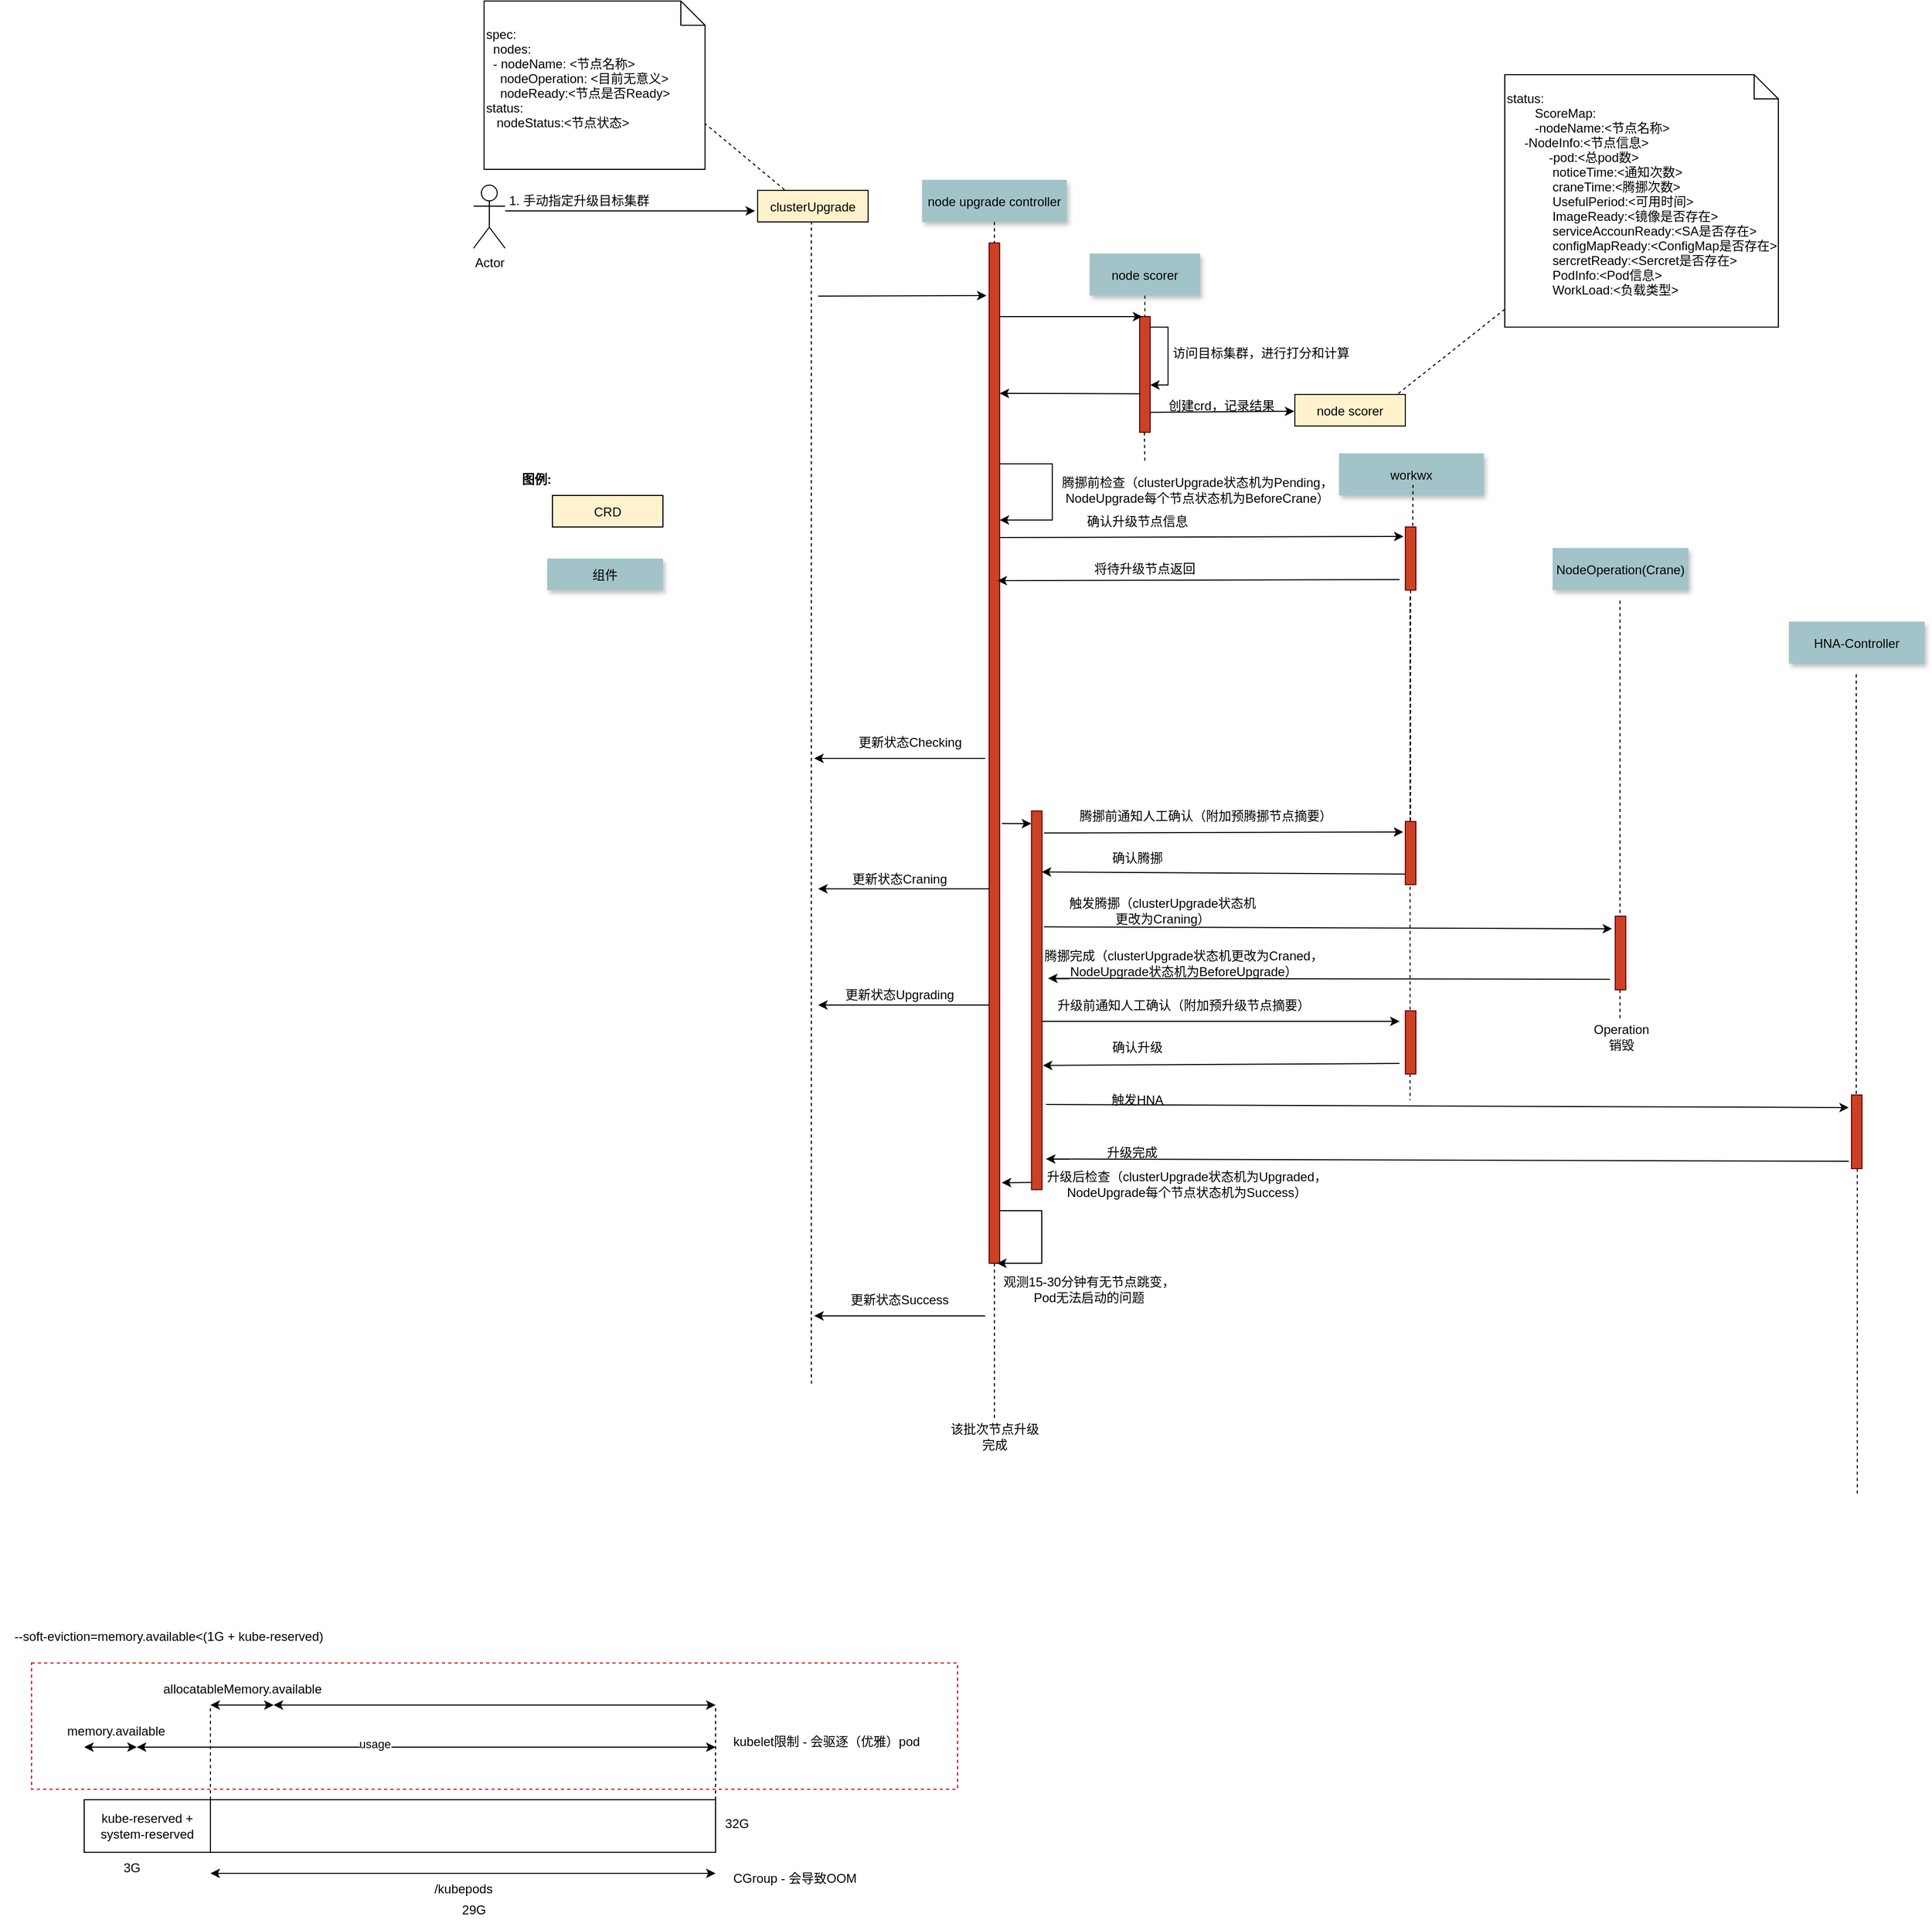 <mxfile version="24.2.0" type="github">
  <diagram id="C5RBs43oDa-KdzZeNtuy" name="Page-1">
    <mxGraphModel dx="1242" dy="1899" grid="1" gridSize="10" guides="1" tooltips="1" connect="1" arrows="1" fold="1" page="1" pageScale="1" pageWidth="827" pageHeight="1169" math="0" shadow="0">
      <root>
        <mxCell id="WIyWlLk6GJQsqaUBKTNV-0" />
        <mxCell id="WIyWlLk6GJQsqaUBKTNV-1" parent="WIyWlLk6GJQsqaUBKTNV-0" />
        <mxCell id="egh_tEjxQUSEscgIZBlm-20" value="" style="rounded=0;whiteSpace=wrap;html=1;dashed=1;strokeColor=#CC0000;" vertex="1" parent="WIyWlLk6GJQsqaUBKTNV-1">
          <mxGeometry x="110" y="1320" width="880" height="120" as="geometry" />
        </mxCell>
        <mxCell id="VIIYnoNQyT2OhwXakWAP-41" value="status:&#xa;        ScoreMap:&#xa;        -nodeName:&lt;节点名称&gt;&#xa;        -NodeInfo:&lt;节点信息&gt;&#xa;            -pod:&lt;总pod数&gt;&#xa;             noticeTime:&lt;通知次数&gt;&#xa;             craneTime:&lt;腾挪次数&gt;&#xa;             UsefulPeriod:&lt;可用时间&gt;&#xa;             ImageReady:&lt;镜像是否存在&gt;&#xa;             serviceAccounReady:&lt;SA是否存在&gt;&#xa;             configMapReady:&lt;ConfigMap是否存在&gt;&#xa;             sercretReady:&lt;Sercret是否存在&gt;&#xa;             PodInfo:&lt;Pod信息&gt;&#xa;             WorkLoad:&lt;负载类型&gt;&#xa; " style="shape=note;align=left;fontColor=default;size=23;verticalAlign=middle;" parent="WIyWlLk6GJQsqaUBKTNV-1" vertex="1">
          <mxGeometry x="1510" y="-190" width="260" height="240" as="geometry" />
        </mxCell>
        <mxCell id="VIIYnoNQyT2OhwXakWAP-30" value="node upgrade controller" style="shadow=1;fillColor=#A2C4C9;strokeColor=none" parent="WIyWlLk6GJQsqaUBKTNV-1" vertex="1">
          <mxGeometry x="956.25" y="-90" width="137.5" height="40" as="geometry" />
        </mxCell>
        <mxCell id="VIIYnoNQyT2OhwXakWAP-31" value="" style="fillColor=#CC4125;strokeColor=#660000" parent="WIyWlLk6GJQsqaUBKTNV-1" vertex="1">
          <mxGeometry x="1163" y="40" width="10" height="110" as="geometry" />
        </mxCell>
        <mxCell id="VIIYnoNQyT2OhwXakWAP-32" value="node scorer" style="shadow=1;fillColor=#A2C4C9;strokeColor=none" parent="WIyWlLk6GJQsqaUBKTNV-1" vertex="1">
          <mxGeometry x="1115.5" y="-20" width="105" height="40" as="geometry" />
        </mxCell>
        <mxCell id="VIIYnoNQyT2OhwXakWAP-33" value="" style="edgeStyle=none;endArrow=none;dashed=1" parent="WIyWlLk6GJQsqaUBKTNV-1" source="VIIYnoNQyT2OhwXakWAP-32" target="VIIYnoNQyT2OhwXakWAP-31" edge="1">
          <mxGeometry x="272.335" y="165" width="100" height="100" as="geometry">
            <mxPoint x="1167.259" y="20" as="sourcePoint" />
            <mxPoint x="1167.576" y="75" as="targetPoint" />
          </mxGeometry>
        </mxCell>
        <mxCell id="VIIYnoNQyT2OhwXakWAP-40" value="" style="edgeStyle=elbowEdgeStyle;elbow=horizontal;endArrow=none;dashed=1" parent="WIyWlLk6GJQsqaUBKTNV-1" source="VIIYnoNQyT2OhwXakWAP-54" edge="1">
          <mxGeometry x="230.0" y="310" width="100" height="100" as="geometry">
            <mxPoint x="1050" y="320" as="sourcePoint" />
            <mxPoint x="1025" y="40" as="targetPoint" />
          </mxGeometry>
        </mxCell>
        <mxCell id="VIIYnoNQyT2OhwXakWAP-42" value="" style="edgeStyle=none;endArrow=none;dashed=1;entryX=0.89;entryY=0.1;entryDx=0;entryDy=0;entryPerimeter=0;" parent="WIyWlLk6GJQsqaUBKTNV-1" source="VIIYnoNQyT2OhwXakWAP-41" target="VIIYnoNQyT2OhwXakWAP-195" edge="1">
          <mxGeometry x="1030" y="180" width="100" height="100" as="geometry">
            <mxPoint x="1850" y="190" as="sourcePoint" />
            <mxPoint x="1027.5" y="40" as="targetPoint" />
          </mxGeometry>
        </mxCell>
        <mxCell id="VIIYnoNQyT2OhwXakWAP-43" value="" style="edgeStyle=none;dashed=1;endArrow=none" parent="WIyWlLk6GJQsqaUBKTNV-1" edge="1">
          <mxGeometry x="50" y="300" width="100" height="100" as="geometry">
            <mxPoint x="1025" y="40" as="sourcePoint" />
            <mxPoint x="1025" y="1090" as="targetPoint" />
          </mxGeometry>
        </mxCell>
        <mxCell id="VIIYnoNQyT2OhwXakWAP-53" value="" style="endArrow=classic;html=1;fillColor=#aa00ff;strokeColor=#050003;entryX=0.25;entryY=0;entryDx=0;entryDy=0;exitX=0.75;exitY=0;exitDx=0;exitDy=0;" parent="WIyWlLk6GJQsqaUBKTNV-1" target="VIIYnoNQyT2OhwXakWAP-31" edge="1">
          <mxGeometry width="50" height="50" relative="1" as="geometry">
            <mxPoint x="1027.5" y="40" as="sourcePoint" />
            <mxPoint x="1190" y="90" as="targetPoint" />
          </mxGeometry>
        </mxCell>
        <mxCell id="VIIYnoNQyT2OhwXakWAP-54" value="" style="fillColor=#CC4125;strokeColor=#660000" parent="WIyWlLk6GJQsqaUBKTNV-1" vertex="1">
          <mxGeometry x="1020" y="-30" width="10" height="970" as="geometry" />
        </mxCell>
        <mxCell id="VIIYnoNQyT2OhwXakWAP-55" value="" style="edgeStyle=elbowEdgeStyle;elbow=horizontal;endArrow=none;dashed=1" parent="WIyWlLk6GJQsqaUBKTNV-1" source="VIIYnoNQyT2OhwXakWAP-30" target="VIIYnoNQyT2OhwXakWAP-54" edge="1">
          <mxGeometry x="230.0" y="310" width="100" height="100" as="geometry">
            <mxPoint x="1025" y="-80" as="sourcePoint" />
            <mxPoint x="1025" y="40" as="targetPoint" />
          </mxGeometry>
        </mxCell>
        <mxCell id="VIIYnoNQyT2OhwXakWAP-104" value="" style="endArrow=classic;html=1;rounded=0;exitX=0.1;exitY=0.667;exitDx=0;exitDy=0;exitPerimeter=0;" parent="WIyWlLk6GJQsqaUBKTNV-1" source="VIIYnoNQyT2OhwXakWAP-31" edge="1">
          <mxGeometry width="50" height="50" relative="1" as="geometry">
            <mxPoint x="1100" y="120" as="sourcePoint" />
            <mxPoint x="1030" y="113" as="targetPoint" />
          </mxGeometry>
        </mxCell>
        <mxCell id="VIIYnoNQyT2OhwXakWAP-115" value="" style="endArrow=classic;html=1;rounded=0;exitX=1;exitY=0.827;exitDx=0;exitDy=0;exitPerimeter=0;" parent="WIyWlLk6GJQsqaUBKTNV-1" source="VIIYnoNQyT2OhwXakWAP-31" edge="1">
          <mxGeometry width="50" height="50" relative="1" as="geometry">
            <mxPoint x="1180" y="130" as="sourcePoint" />
            <mxPoint x="1310" y="130" as="targetPoint" />
          </mxGeometry>
        </mxCell>
        <mxCell id="VIIYnoNQyT2OhwXakWAP-116" value="创建crd，记录结果" style="text;html=1;strokeColor=none;fillColor=none;align=center;verticalAlign=middle;whiteSpace=wrap;rounded=0;" parent="WIyWlLk6GJQsqaUBKTNV-1" vertex="1">
          <mxGeometry x="1185.5" y="110" width="110" height="30" as="geometry" />
        </mxCell>
        <mxCell id="VIIYnoNQyT2OhwXakWAP-119" value="" style="edgeStyle=none;dashed=1;endArrow=none" parent="WIyWlLk6GJQsqaUBKTNV-1" edge="1">
          <mxGeometry x="50" y="300" width="100" height="100" as="geometry">
            <mxPoint x="1167.5" y="150" as="sourcePoint" />
            <mxPoint x="1168" y="180" as="targetPoint" />
          </mxGeometry>
        </mxCell>
        <mxCell id="VIIYnoNQyT2OhwXakWAP-123" value="" style="endArrow=classic;html=1;rounded=0;entryX=0.8;entryY=0.331;entryDx=0;entryDy=0;entryPerimeter=0;" parent="WIyWlLk6GJQsqaUBKTNV-1" target="VIIYnoNQyT2OhwXakWAP-54" edge="1">
          <mxGeometry width="50" height="50" relative="1" as="geometry">
            <mxPoint x="1410" y="290" as="sourcePoint" />
            <mxPoint x="1040" y="290" as="targetPoint" />
          </mxGeometry>
        </mxCell>
        <mxCell id="VIIYnoNQyT2OhwXakWAP-124" value="将待升级节点返回" style="text;html=1;strokeColor=none;fillColor=none;align=center;verticalAlign=middle;whiteSpace=wrap;rounded=0;" parent="WIyWlLk6GJQsqaUBKTNV-1" vertex="1">
          <mxGeometry x="1113" y="265" width="110" height="30" as="geometry" />
        </mxCell>
        <mxCell id="VIIYnoNQyT2OhwXakWAP-128" value="" style="endArrow=classic;html=1;rounded=0;entryX=1;entryY=0.519;entryDx=0;entryDy=0;entryPerimeter=0;edgeStyle=elbowEdgeStyle;" parent="WIyWlLk6GJQsqaUBKTNV-1" edge="1">
          <mxGeometry width="50" height="50" relative="1" as="geometry">
            <mxPoint x="1030" y="180" as="sourcePoint" />
            <mxPoint x="1030" y="233.43" as="targetPoint" />
            <Array as="points">
              <mxPoint x="1080" y="200" />
            </Array>
          </mxGeometry>
        </mxCell>
        <mxCell id="VIIYnoNQyT2OhwXakWAP-133" value="腾挪前检查（clusterUpgrade状态机为Pending，NodeUpgrade每个节点状态机为BeforeCrane）" style="text;html=1;strokeColor=none;fillColor=none;align=center;verticalAlign=middle;whiteSpace=wrap;rounded=0;" parent="WIyWlLk6GJQsqaUBKTNV-1" vertex="1">
          <mxGeometry x="1082.5" y="190" width="270" height="30" as="geometry" />
        </mxCell>
        <mxCell id="VIIYnoNQyT2OhwXakWAP-135" value="" style="endArrow=classic;html=1;rounded=0;entryX=-0.175;entryY=0.15;entryDx=0;entryDy=0;entryPerimeter=0;" parent="WIyWlLk6GJQsqaUBKTNV-1" target="VIIYnoNQyT2OhwXakWAP-154" edge="1">
          <mxGeometry width="50" height="50" relative="1" as="geometry">
            <mxPoint x="1030.5" y="250" as="sourcePoint" />
            <mxPoint x="1310.5" y="250" as="targetPoint" />
          </mxGeometry>
        </mxCell>
        <mxCell id="VIIYnoNQyT2OhwXakWAP-136" value="腾挪前通知人工确认（附加预腾挪节点摘要）" style="text;html=1;strokeColor=none;fillColor=none;align=center;verticalAlign=middle;whiteSpace=wrap;rounded=0;" parent="WIyWlLk6GJQsqaUBKTNV-1" vertex="1">
          <mxGeometry x="1100.5" y="500" width="249.5" height="30" as="geometry" />
        </mxCell>
        <mxCell id="VIIYnoNQyT2OhwXakWAP-137" value="NodeOperation(Crane)" style="shadow=1;fillColor=#A2C4C9;strokeColor=none" parent="WIyWlLk6GJQsqaUBKTNV-1" vertex="1">
          <mxGeometry x="1555.5" y="260" width="129" height="40" as="geometry" />
        </mxCell>
        <mxCell id="VIIYnoNQyT2OhwXakWAP-140" value="" style="edgeStyle=elbowEdgeStyle;elbow=horizontal;endArrow=none;dashed=1" parent="WIyWlLk6GJQsqaUBKTNV-1" source="VIIYnoNQyT2OhwXakWAP-157" edge="1">
          <mxGeometry x="230.0" y="310" width="100" height="100" as="geometry">
            <mxPoint x="1619.5" y="330" as="sourcePoint" />
            <mxPoint x="1619.5" y="710" as="targetPoint" />
          </mxGeometry>
        </mxCell>
        <mxCell id="VIIYnoNQyT2OhwXakWAP-141" value="" style="endArrow=classic;html=1;rounded=0;entryX=0.975;entryY=0.161;entryDx=0;entryDy=0;entryPerimeter=0;" parent="WIyWlLk6GJQsqaUBKTNV-1" target="VIIYnoNQyT2OhwXakWAP-232" edge="1">
          <mxGeometry width="50" height="50" relative="1" as="geometry">
            <mxPoint x="1420" y="570" as="sourcePoint" />
            <mxPoint x="1030" y="570" as="targetPoint" />
          </mxGeometry>
        </mxCell>
        <mxCell id="VIIYnoNQyT2OhwXakWAP-142" value="确认腾挪" style="text;html=1;strokeColor=none;fillColor=none;align=center;verticalAlign=middle;whiteSpace=wrap;rounded=0;" parent="WIyWlLk6GJQsqaUBKTNV-1" vertex="1">
          <mxGeometry x="1100.5" y="540" width="120" height="30" as="geometry" />
        </mxCell>
        <mxCell id="VIIYnoNQyT2OhwXakWAP-143" value="" style="endArrow=classic;html=1;rounded=0;entryX=-0.3;entryY=0.171;entryDx=0;entryDy=0;entryPerimeter=0;exitX=1.175;exitY=0.306;exitDx=0;exitDy=0;exitPerimeter=0;" parent="WIyWlLk6GJQsqaUBKTNV-1" source="VIIYnoNQyT2OhwXakWAP-232" target="VIIYnoNQyT2OhwXakWAP-157" edge="1">
          <mxGeometry width="50" height="50" relative="1" as="geometry">
            <mxPoint x="1030" y="620" as="sourcePoint" />
            <mxPoint x="1700" y="620" as="targetPoint" />
          </mxGeometry>
        </mxCell>
        <mxCell id="VIIYnoNQyT2OhwXakWAP-144" value="触发腾挪（clusterUpgrade状态机更改为Craning）" style="text;html=1;strokeColor=none;fillColor=none;align=center;verticalAlign=middle;whiteSpace=wrap;rounded=0;" parent="WIyWlLk6GJQsqaUBKTNV-1" vertex="1">
          <mxGeometry x="1090" y="590" width="189.5" height="30" as="geometry" />
        </mxCell>
        <mxCell id="VIIYnoNQyT2OhwXakWAP-145" value="腾挪完成（clusterUpgrade状态机更改为Craned，&lt;br&gt;NodeUpgrade状态机为BeforeUpgrade）" style="text;html=1;strokeColor=none;fillColor=none;align=center;verticalAlign=middle;whiteSpace=wrap;rounded=0;" parent="WIyWlLk6GJQsqaUBKTNV-1" vertex="1">
          <mxGeometry x="1040" y="640" width="330" height="30" as="geometry" />
        </mxCell>
        <mxCell id="VIIYnoNQyT2OhwXakWAP-146" value="" style="endArrow=classic;html=1;rounded=0;exitX=-0.5;exitY=0.857;exitDx=0;exitDy=0;exitPerimeter=0;entryX=1.575;entryY=0.442;entryDx=0;entryDy=0;entryPerimeter=0;" parent="WIyWlLk6GJQsqaUBKTNV-1" source="VIIYnoNQyT2OhwXakWAP-157" target="VIIYnoNQyT2OhwXakWAP-232" edge="1">
          <mxGeometry width="50" height="50" relative="1" as="geometry">
            <mxPoint x="1700" y="670" as="sourcePoint" />
            <mxPoint x="1040" y="670" as="targetPoint" />
          </mxGeometry>
        </mxCell>
        <mxCell id="VIIYnoNQyT2OhwXakWAP-153" value="Operation销毁" style="text;html=1;strokeColor=none;fillColor=none;align=center;verticalAlign=middle;whiteSpace=wrap;rounded=0;" parent="WIyWlLk6GJQsqaUBKTNV-1" vertex="1">
          <mxGeometry x="1590.5" y="710" width="60" height="30" as="geometry" />
        </mxCell>
        <mxCell id="VIIYnoNQyT2OhwXakWAP-158" value="" style="edgeStyle=elbowEdgeStyle;elbow=horizontal;endArrow=none;dashed=1" parent="WIyWlLk6GJQsqaUBKTNV-1" target="VIIYnoNQyT2OhwXakWAP-157" edge="1">
          <mxGeometry x="230.0" y="310" width="100" height="100" as="geometry">
            <mxPoint x="1619.5" y="310" as="sourcePoint" />
            <mxPoint x="1619.5" y="830" as="targetPoint" />
          </mxGeometry>
        </mxCell>
        <mxCell id="VIIYnoNQyT2OhwXakWAP-157" value="" style="fillColor=#CC4125;strokeColor=#660000" parent="WIyWlLk6GJQsqaUBKTNV-1" vertex="1">
          <mxGeometry x="1615" y="610" width="10" height="70" as="geometry" />
        </mxCell>
        <mxCell id="VIIYnoNQyT2OhwXakWAP-160" value="" style="endArrow=classic;html=1;rounded=0;entryX=-0.25;entryY=0.171;entryDx=0;entryDy=0;entryPerimeter=0;exitX=1.375;exitY=0.775;exitDx=0;exitDy=0;exitPerimeter=0;" parent="WIyWlLk6GJQsqaUBKTNV-1" source="VIIYnoNQyT2OhwXakWAP-232" target="VIIYnoNQyT2OhwXakWAP-163" edge="1">
          <mxGeometry width="50" height="50" relative="1" as="geometry">
            <mxPoint x="1030" y="790" as="sourcePoint" />
            <mxPoint x="1920" y="790" as="targetPoint" />
          </mxGeometry>
        </mxCell>
        <mxCell id="VIIYnoNQyT2OhwXakWAP-161" value="HNA-Controller" style="shadow=1;fillColor=#A2C4C9;strokeColor=none" parent="WIyWlLk6GJQsqaUBKTNV-1" vertex="1">
          <mxGeometry x="1780" y="330" width="129" height="40" as="geometry" />
        </mxCell>
        <mxCell id="VIIYnoNQyT2OhwXakWAP-162" value="" style="edgeStyle=elbowEdgeStyle;elbow=horizontal;endArrow=none;dashed=1" parent="WIyWlLk6GJQsqaUBKTNV-1" source="VIIYnoNQyT2OhwXakWAP-163" edge="1">
          <mxGeometry x="230.0" y="310" width="100" height="100" as="geometry">
            <mxPoint x="1934" y="380" as="sourcePoint" />
            <mxPoint x="1845" y="1160" as="targetPoint" />
            <Array as="points">
              <mxPoint x="1845" y="1000" />
            </Array>
          </mxGeometry>
        </mxCell>
        <mxCell id="VIIYnoNQyT2OhwXakWAP-165" value="" style="endArrow=classic;html=1;rounded=0;exitX=-0.25;exitY=0.9;exitDx=0;exitDy=0;entryX=1.375;entryY=0.919;entryDx=0;entryDy=0;entryPerimeter=0;exitPerimeter=0;" parent="WIyWlLk6GJQsqaUBKTNV-1" source="VIIYnoNQyT2OhwXakWAP-163" target="VIIYnoNQyT2OhwXakWAP-232" edge="1">
          <mxGeometry width="50" height="50" relative="1" as="geometry">
            <mxPoint x="1924.5" y="840.88" as="sourcePoint" />
            <mxPoint x="1030" y="840.0" as="targetPoint" />
          </mxGeometry>
        </mxCell>
        <mxCell id="VIIYnoNQyT2OhwXakWAP-166" value="" style="edgeStyle=elbowEdgeStyle;elbow=horizontal;endArrow=none;dashed=1" parent="WIyWlLk6GJQsqaUBKTNV-1" target="VIIYnoNQyT2OhwXakWAP-163" edge="1">
          <mxGeometry x="230.0" y="310" width="100" height="100" as="geometry">
            <mxPoint x="1844" y="380" as="sourcePoint" />
            <mxPoint x="1844" y="1100" as="targetPoint" />
          </mxGeometry>
        </mxCell>
        <mxCell id="VIIYnoNQyT2OhwXakWAP-163" value="" style="fillColor=#CC4125;strokeColor=#660000" parent="WIyWlLk6GJQsqaUBKTNV-1" vertex="1">
          <mxGeometry x="1839.5" y="780" width="10" height="70" as="geometry" />
        </mxCell>
        <mxCell id="VIIYnoNQyT2OhwXakWAP-167" value="" style="endArrow=classic;html=1;rounded=0;exitX=0;exitY=1;exitDx=0;exitDy=0;" parent="WIyWlLk6GJQsqaUBKTNV-1" source="VIIYnoNQyT2OhwXakWAP-168" edge="1">
          <mxGeometry width="50" height="50" relative="1" as="geometry">
            <mxPoint x="1030" y="710" as="sourcePoint" />
            <mxPoint x="1410" y="710" as="targetPoint" />
          </mxGeometry>
        </mxCell>
        <mxCell id="VIIYnoNQyT2OhwXakWAP-168" value="升级前通知人工确认（附加预升级节点摘要）" style="text;html=1;strokeColor=none;fillColor=none;align=center;verticalAlign=middle;whiteSpace=wrap;rounded=0;" parent="WIyWlLk6GJQsqaUBKTNV-1" vertex="1">
          <mxGeometry x="1070.25" y="680" width="269.5" height="30" as="geometry" />
        </mxCell>
        <mxCell id="VIIYnoNQyT2OhwXakWAP-169" value="" style="endArrow=classic;html=1;rounded=0;entryX=1.075;entryY=0.672;entryDx=0;entryDy=0;entryPerimeter=0;" parent="WIyWlLk6GJQsqaUBKTNV-1" target="VIIYnoNQyT2OhwXakWAP-232" edge="1">
          <mxGeometry width="50" height="50" relative="1" as="geometry">
            <mxPoint x="1410" y="750" as="sourcePoint" />
            <mxPoint x="1030" y="750" as="targetPoint" />
          </mxGeometry>
        </mxCell>
        <mxCell id="VIIYnoNQyT2OhwXakWAP-170" value="确认升级" style="text;html=1;strokeColor=none;fillColor=none;align=center;verticalAlign=middle;whiteSpace=wrap;rounded=0;" parent="WIyWlLk6GJQsqaUBKTNV-1" vertex="1">
          <mxGeometry x="1100.5" y="720" width="120" height="30" as="geometry" />
        </mxCell>
        <mxCell id="VIIYnoNQyT2OhwXakWAP-172" value="触发HNA" style="text;html=1;strokeColor=none;fillColor=none;align=center;verticalAlign=middle;whiteSpace=wrap;rounded=0;" parent="WIyWlLk6GJQsqaUBKTNV-1" vertex="1">
          <mxGeometry x="1131" y="770" width="60" height="30" as="geometry" />
        </mxCell>
        <mxCell id="VIIYnoNQyT2OhwXakWAP-173" value="升级完成" style="text;html=1;strokeColor=none;fillColor=none;align=center;verticalAlign=middle;whiteSpace=wrap;rounded=0;" parent="WIyWlLk6GJQsqaUBKTNV-1" vertex="1">
          <mxGeometry x="1126" y="820" width="60" height="30" as="geometry" />
        </mxCell>
        <mxCell id="VIIYnoNQyT2OhwXakWAP-174" value="观测15-30分钟有无节点跳变，Pod无法启动的问题" style="text;html=1;strokeColor=none;fillColor=none;align=center;verticalAlign=middle;whiteSpace=wrap;rounded=0;" parent="WIyWlLk6GJQsqaUBKTNV-1" vertex="1">
          <mxGeometry x="1030" y="950" width="170" height="30" as="geometry" />
        </mxCell>
        <mxCell id="VIIYnoNQyT2OhwXakWAP-175" value="该批次节点升级完成" style="text;html=1;strokeColor=none;fillColor=none;align=center;verticalAlign=middle;whiteSpace=wrap;rounded=0;" parent="WIyWlLk6GJQsqaUBKTNV-1" vertex="1">
          <mxGeometry x="977.5" y="1090" width="95" height="30" as="geometry" />
        </mxCell>
        <mxCell id="VIIYnoNQyT2OhwXakWAP-178" value="" style="edgeStyle=none;endArrow=none;dashed=1;entryX=0.25;entryY=0;entryDx=0;entryDy=0;exitX=0.997;exitY=0.725;exitDx=0;exitDy=0;exitPerimeter=0;" parent="WIyWlLk6GJQsqaUBKTNV-1" source="VIIYnoNQyT2OhwXakWAP-179" target="VIIYnoNQyT2OhwXakWAP-185" edge="1">
          <mxGeometry x="1030" y="180" width="100" height="100" as="geometry">
            <mxPoint x="780" y="-320" as="sourcePoint" />
            <mxPoint x="835" y="-131" as="targetPoint" />
          </mxGeometry>
        </mxCell>
        <mxCell id="VIIYnoNQyT2OhwXakWAP-179" value="spec:&#xa;  nodes:&#xa;  - nodeName: &lt;节点名称&gt;&#xa;    nodeOperation: &lt;目前无意义&gt;&#xa;    nodeReady:&lt;节点是否Ready&gt;&#xa;status:&#xa;   nodeStatus:&lt;节点状态&gt;&#xa;    " style="shape=note;align=left;fontColor=default;size=23;verticalAlign=middle;" parent="WIyWlLk6GJQsqaUBKTNV-1" vertex="1">
          <mxGeometry x="540" y="-260" width="210" height="160" as="geometry" />
        </mxCell>
        <mxCell id="VIIYnoNQyT2OhwXakWAP-181" value="升级后检查（clusterUpgrade状态机为Upgraded，NodeUpgrade每个节点状态机为Success）" style="text;html=1;strokeColor=none;fillColor=none;align=center;verticalAlign=middle;whiteSpace=wrap;rounded=0;" parent="WIyWlLk6GJQsqaUBKTNV-1" vertex="1">
          <mxGeometry x="1072.5" y="850" width="270" height="30" as="geometry" />
        </mxCell>
        <mxCell id="VIIYnoNQyT2OhwXakWAP-183" value="" style="endArrow=classic;html=1;rounded=0;entryX=0.75;entryY=1;entryDx=0;entryDy=0;edgeStyle=elbowEdgeStyle;" parent="WIyWlLk6GJQsqaUBKTNV-1" target="VIIYnoNQyT2OhwXakWAP-54" edge="1">
          <mxGeometry width="50" height="50" relative="1" as="geometry">
            <mxPoint x="1030" y="890" as="sourcePoint" />
            <mxPoint x="1480" y="890" as="targetPoint" />
            <Array as="points">
              <mxPoint x="1070" y="920" />
            </Array>
          </mxGeometry>
        </mxCell>
        <mxCell id="VIIYnoNQyT2OhwXakWAP-185" value="clusterUpgrade" style="shadow=0;fillColor=#fff2cc;strokeColor=default;" parent="WIyWlLk6GJQsqaUBKTNV-1" vertex="1">
          <mxGeometry x="800" y="-80" width="105" height="30" as="geometry" />
        </mxCell>
        <mxCell id="VIIYnoNQyT2OhwXakWAP-186" value="" style="edgeStyle=elbowEdgeStyle;elbow=horizontal;endArrow=none;dashed=1" parent="WIyWlLk6GJQsqaUBKTNV-1" edge="1">
          <mxGeometry x="230.0" y="310" width="100" height="100" as="geometry">
            <mxPoint x="850" y="500" as="sourcePoint" />
            <mxPoint x="852" y="1055" as="targetPoint" />
          </mxGeometry>
        </mxCell>
        <mxCell id="VIIYnoNQyT2OhwXakWAP-188" value="Actor" style="shape=umlActor;verticalLabelPosition=bottom;verticalAlign=top;html=1;outlineConnect=0;" parent="WIyWlLk6GJQsqaUBKTNV-1" vertex="1">
          <mxGeometry x="530" y="-85" width="30" height="60" as="geometry" />
        </mxCell>
        <mxCell id="VIIYnoNQyT2OhwXakWAP-189" value="" style="endArrow=classic;html=1;fillColor=#aa00ff;strokeColor=#050003;entryX=0.25;entryY=0;entryDx=0;entryDy=0;" parent="WIyWlLk6GJQsqaUBKTNV-1" edge="1">
          <mxGeometry width="50" height="50" relative="1" as="geometry">
            <mxPoint x="560" y="-60.5" as="sourcePoint" />
            <mxPoint x="797.5" y="-60.5" as="targetPoint" />
          </mxGeometry>
        </mxCell>
        <mxCell id="VIIYnoNQyT2OhwXakWAP-190" value="1. 手动指定升级目标集群" style="text;html=1;align=center;verticalAlign=middle;resizable=0;points=[];autosize=1;strokeColor=none;fillColor=none;" parent="WIyWlLk6GJQsqaUBKTNV-1" vertex="1">
          <mxGeometry x="550" y="-85" width="160" height="30" as="geometry" />
        </mxCell>
        <mxCell id="VIIYnoNQyT2OhwXakWAP-191" value="" style="endArrow=classic;html=1;fillColor=#aa00ff;strokeColor=#050003;entryX=0.25;entryY=0;entryDx=0;entryDy=0;" parent="WIyWlLk6GJQsqaUBKTNV-1" edge="1">
          <mxGeometry width="50" height="50" relative="1" as="geometry">
            <mxPoint x="857.5" y="20.5" as="sourcePoint" />
            <mxPoint x="1017.5" y="20" as="targetPoint" />
          </mxGeometry>
        </mxCell>
        <mxCell id="VIIYnoNQyT2OhwXakWAP-192" value="" style="endArrow=classic;html=1;fillColor=#aa00ff;strokeColor=#050003;entryX=1;entryY=0.591;entryDx=0;entryDy=0;exitX=0.75;exitY=0;exitDx=0;exitDy=0;entryPerimeter=0;edgeStyle=elbowEdgeStyle;rounded=0;" parent="WIyWlLk6GJQsqaUBKTNV-1" target="VIIYnoNQyT2OhwXakWAP-31" edge="1">
          <mxGeometry width="50" height="50" relative="1" as="geometry">
            <mxPoint x="1173" y="50" as="sourcePoint" />
            <mxPoint x="1311.5" y="50" as="targetPoint" />
            <Array as="points">
              <mxPoint x="1190" y="78" />
            </Array>
          </mxGeometry>
        </mxCell>
        <mxCell id="VIIYnoNQyT2OhwXakWAP-193" value="访问目标集群，进行打分和计算" style="text;html=1;align=center;verticalAlign=middle;resizable=0;points=[];autosize=1;strokeColor=none;fillColor=none;" parent="WIyWlLk6GJQsqaUBKTNV-1" vertex="1">
          <mxGeometry x="1182.5" y="60" width="190" height="30" as="geometry" />
        </mxCell>
        <mxCell id="VIIYnoNQyT2OhwXakWAP-195" value="node scorer" style="shadow=0;fillColor=#fff2cc;strokeColor=default;" parent="WIyWlLk6GJQsqaUBKTNV-1" vertex="1">
          <mxGeometry x="1310.5" y="114" width="105" height="30" as="geometry" />
        </mxCell>
        <mxCell id="VIIYnoNQyT2OhwXakWAP-197" value="workwx" style="shadow=1;fillColor=#A2C4C9;strokeColor=none" parent="WIyWlLk6GJQsqaUBKTNV-1" vertex="1">
          <mxGeometry x="1352.5" y="170" width="137.5" height="40" as="geometry" />
        </mxCell>
        <mxCell id="VIIYnoNQyT2OhwXakWAP-198" value="" style="edgeStyle=elbowEdgeStyle;elbow=horizontal;endArrow=none;dashed=1" parent="WIyWlLk6GJQsqaUBKTNV-1" source="VIIYnoNQyT2OhwXakWAP-171" edge="1">
          <mxGeometry x="230.0" y="310" width="100" height="100" as="geometry">
            <mxPoint x="1328.25" y="220" as="sourcePoint" />
            <mxPoint x="1420" y="785" as="targetPoint" />
          </mxGeometry>
        </mxCell>
        <mxCell id="VIIYnoNQyT2OhwXakWAP-199" value="" style="edgeStyle=elbowEdgeStyle;elbow=horizontal;endArrow=none;dashed=1;entryX=0;entryY=0.5;entryDx=0;entryDy=0;" parent="WIyWlLk6GJQsqaUBKTNV-1" target="VIIYnoNQyT2OhwXakWAP-154" edge="1">
          <mxGeometry x="230.0" y="310" width="100" height="100" as="geometry">
            <mxPoint x="1422.75" y="200" as="sourcePoint" />
            <mxPoint x="1423" y="220" as="targetPoint" />
            <Array as="points">
              <mxPoint x="1422.5" y="210" />
            </Array>
          </mxGeometry>
        </mxCell>
        <mxCell id="VIIYnoNQyT2OhwXakWAP-154" value="" style="fillColor=#CC4125;strokeColor=#660000" parent="WIyWlLk6GJQsqaUBKTNV-1" vertex="1">
          <mxGeometry x="1415.5" y="240" width="10" height="60" as="geometry" />
        </mxCell>
        <mxCell id="VIIYnoNQyT2OhwXakWAP-201" value="" style="edgeStyle=elbowEdgeStyle;elbow=horizontal;endArrow=none;dashed=1" parent="WIyWlLk6GJQsqaUBKTNV-1" source="VIIYnoNQyT2OhwXakWAP-210" target="VIIYnoNQyT2OhwXakWAP-171" edge="1">
          <mxGeometry x="230.0" y="310" width="100" height="100" as="geometry">
            <mxPoint x="1328" y="300" as="sourcePoint" />
            <mxPoint x="1328" y="760" as="targetPoint" />
            <Array as="points">
              <mxPoint x="1420" y="300" />
            </Array>
          </mxGeometry>
        </mxCell>
        <mxCell id="VIIYnoNQyT2OhwXakWAP-171" value="" style="fillColor=#CC4125;strokeColor=#660000" parent="WIyWlLk6GJQsqaUBKTNV-1" vertex="1">
          <mxGeometry x="1415.5" y="700" width="10" height="60" as="geometry" />
        </mxCell>
        <mxCell id="VIIYnoNQyT2OhwXakWAP-209" value="" style="endArrow=classic;html=1;rounded=0;entryX=-0.175;entryY=0.15;entryDx=0;entryDy=0;entryPerimeter=0;exitX=1.175;exitY=0.058;exitDx=0;exitDy=0;exitPerimeter=0;" parent="WIyWlLk6GJQsqaUBKTNV-1" source="VIIYnoNQyT2OhwXakWAP-232" edge="1">
          <mxGeometry width="50" height="50" relative="1" as="geometry">
            <mxPoint x="1030" y="531" as="sourcePoint" />
            <mxPoint x="1413.5" y="530" as="targetPoint" />
          </mxGeometry>
        </mxCell>
        <mxCell id="VIIYnoNQyT2OhwXakWAP-211" value="" style="edgeStyle=elbowEdgeStyle;elbow=horizontal;endArrow=none;dashed=1" parent="WIyWlLk6GJQsqaUBKTNV-1" source="VIIYnoNQyT2OhwXakWAP-154" target="VIIYnoNQyT2OhwXakWAP-210" edge="1">
          <mxGeometry x="230.0" y="310" width="100" height="100" as="geometry">
            <mxPoint x="1421" y="300" as="sourcePoint" />
            <mxPoint x="1421" y="700" as="targetPoint" />
            <Array as="points" />
          </mxGeometry>
        </mxCell>
        <mxCell id="VIIYnoNQyT2OhwXakWAP-210" value="" style="fillColor=#CC4125;strokeColor=#660000" parent="WIyWlLk6GJQsqaUBKTNV-1" vertex="1">
          <mxGeometry x="1415.5" y="520" width="10" height="60" as="geometry" />
        </mxCell>
        <mxCell id="VIIYnoNQyT2OhwXakWAP-212" value="确认升级节点信息" style="text;html=1;strokeColor=none;fillColor=none;align=center;verticalAlign=middle;whiteSpace=wrap;rounded=0;" parent="WIyWlLk6GJQsqaUBKTNV-1" vertex="1">
          <mxGeometry x="1105.5" y="220" width="110" height="30" as="geometry" />
        </mxCell>
        <mxCell id="VIIYnoNQyT2OhwXakWAP-213" value="" style="endArrow=classic;html=1;rounded=0;entryX=0.8;entryY=0.331;entryDx=0;entryDy=0;entryPerimeter=0;" parent="WIyWlLk6GJQsqaUBKTNV-1" edge="1">
          <mxGeometry width="50" height="50" relative="1" as="geometry">
            <mxPoint x="1016.25" y="460" as="sourcePoint" />
            <mxPoint x="853.75" y="460" as="targetPoint" />
          </mxGeometry>
        </mxCell>
        <mxCell id="VIIYnoNQyT2OhwXakWAP-215" value="更新状态Checking" style="text;html=1;strokeColor=none;fillColor=none;align=center;verticalAlign=middle;whiteSpace=wrap;rounded=0;" parent="WIyWlLk6GJQsqaUBKTNV-1" vertex="1">
          <mxGeometry x="890" y="430" width="110" height="30" as="geometry" />
        </mxCell>
        <mxCell id="VIIYnoNQyT2OhwXakWAP-216" value="" style="edgeStyle=elbowEdgeStyle;elbow=horizontal;endArrow=none;dashed=1" parent="WIyWlLk6GJQsqaUBKTNV-1" edge="1">
          <mxGeometry x="230.0" y="310" width="100" height="100" as="geometry">
            <mxPoint x="852" y="-50" as="sourcePoint" />
            <mxPoint x="850" y="500" as="targetPoint" />
          </mxGeometry>
        </mxCell>
        <mxCell id="VIIYnoNQyT2OhwXakWAP-217" value="更新状态Craning" style="text;html=1;strokeColor=none;fillColor=none;align=center;verticalAlign=middle;whiteSpace=wrap;rounded=0;" parent="WIyWlLk6GJQsqaUBKTNV-1" vertex="1">
          <mxGeometry x="880" y="560" width="110" height="30" as="geometry" />
        </mxCell>
        <mxCell id="VIIYnoNQyT2OhwXakWAP-218" value="" style="endArrow=classic;html=1;rounded=0;entryX=0.8;entryY=0.331;entryDx=0;entryDy=0;entryPerimeter=0;" parent="WIyWlLk6GJQsqaUBKTNV-1" edge="1">
          <mxGeometry width="50" height="50" relative="1" as="geometry">
            <mxPoint x="1020" y="584" as="sourcePoint" />
            <mxPoint x="857.5" y="584" as="targetPoint" />
          </mxGeometry>
        </mxCell>
        <mxCell id="VIIYnoNQyT2OhwXakWAP-219" value="更新状态Upgrading" style="text;html=1;strokeColor=none;fillColor=none;align=center;verticalAlign=middle;whiteSpace=wrap;rounded=0;" parent="WIyWlLk6GJQsqaUBKTNV-1" vertex="1">
          <mxGeometry x="880" y="670" width="110" height="30" as="geometry" />
        </mxCell>
        <mxCell id="VIIYnoNQyT2OhwXakWAP-220" value="" style="endArrow=classic;html=1;rounded=0;entryX=0.8;entryY=0.331;entryDx=0;entryDy=0;entryPerimeter=0;" parent="WIyWlLk6GJQsqaUBKTNV-1" edge="1">
          <mxGeometry width="50" height="50" relative="1" as="geometry">
            <mxPoint x="1020" y="694.5" as="sourcePoint" />
            <mxPoint x="857.5" y="694.5" as="targetPoint" />
            <Array as="points">
              <mxPoint x="943.75" y="694.5" />
            </Array>
          </mxGeometry>
        </mxCell>
        <mxCell id="VIIYnoNQyT2OhwXakWAP-223" value="更新状态Success" style="text;html=1;strokeColor=none;fillColor=none;align=center;verticalAlign=middle;whiteSpace=wrap;rounded=0;" parent="WIyWlLk6GJQsqaUBKTNV-1" vertex="1">
          <mxGeometry x="880" y="960" width="110" height="30" as="geometry" />
        </mxCell>
        <mxCell id="VIIYnoNQyT2OhwXakWAP-224" value="" style="endArrow=classic;html=1;rounded=0;entryX=0.8;entryY=0.331;entryDx=0;entryDy=0;entryPerimeter=0;" parent="WIyWlLk6GJQsqaUBKTNV-1" edge="1">
          <mxGeometry width="50" height="50" relative="1" as="geometry">
            <mxPoint x="1016.25" y="990" as="sourcePoint" />
            <mxPoint x="853.75" y="990" as="targetPoint" />
            <Array as="points">
              <mxPoint x="940" y="990" />
            </Array>
          </mxGeometry>
        </mxCell>
        <mxCell id="VIIYnoNQyT2OhwXakWAP-227" value="CRD" style="shadow=0;fillColor=#fff2cc;strokeColor=default;" parent="WIyWlLk6GJQsqaUBKTNV-1" vertex="1">
          <mxGeometry x="605" y="210" width="105" height="30" as="geometry" />
        </mxCell>
        <mxCell id="VIIYnoNQyT2OhwXakWAP-228" value="组件" style="shadow=1;fillColor=#A2C4C9;strokeColor=none" parent="WIyWlLk6GJQsqaUBKTNV-1" vertex="1">
          <mxGeometry x="600" y="270" width="110" height="30" as="geometry" />
        </mxCell>
        <mxCell id="VIIYnoNQyT2OhwXakWAP-230" value="&lt;b&gt;图例:&lt;/b&gt;" style="text;html=1;strokeColor=none;fillColor=none;align=center;verticalAlign=middle;whiteSpace=wrap;rounded=0;" parent="WIyWlLk6GJQsqaUBKTNV-1" vertex="1">
          <mxGeometry x="560" y="180" width="60" height="30" as="geometry" />
        </mxCell>
        <mxCell id="VIIYnoNQyT2OhwXakWAP-233" value="" style="endArrow=classic;html=1;rounded=0;exitX=1.2;exitY=0.569;exitDx=0;exitDy=0;exitPerimeter=0;" parent="WIyWlLk6GJQsqaUBKTNV-1" source="VIIYnoNQyT2OhwXakWAP-54" edge="1">
          <mxGeometry width="50" height="50" relative="1" as="geometry">
            <mxPoint x="1030" y="531" as="sourcePoint" />
            <mxPoint x="1060" y="522" as="targetPoint" />
          </mxGeometry>
        </mxCell>
        <mxCell id="VIIYnoNQyT2OhwXakWAP-232" value="" style="fillColor=#CC4125;strokeColor=#660000" parent="WIyWlLk6GJQsqaUBKTNV-1" vertex="1">
          <mxGeometry x="1060.25" y="510" width="10" height="360" as="geometry" />
        </mxCell>
        <mxCell id="VIIYnoNQyT2OhwXakWAP-234" value="" style="endArrow=classic;html=1;rounded=0;exitX=0.075;exitY=0.981;exitDx=0;exitDy=0;exitPerimeter=0;entryX=1.2;entryY=0.921;entryDx=0;entryDy=0;entryPerimeter=0;" parent="WIyWlLk6GJQsqaUBKTNV-1" source="VIIYnoNQyT2OhwXakWAP-232" target="VIIYnoNQyT2OhwXakWAP-54" edge="1">
          <mxGeometry width="50" height="50" relative="1" as="geometry">
            <mxPoint x="1042" y="532" as="sourcePoint" />
            <mxPoint x="1070" y="532" as="targetPoint" />
          </mxGeometry>
        </mxCell>
        <mxCell id="egh_tEjxQUSEscgIZBlm-0" value="" style="rounded=0;whiteSpace=wrap;html=1;" vertex="1" parent="WIyWlLk6GJQsqaUBKTNV-1">
          <mxGeometry x="160" y="1450" width="600" height="50" as="geometry" />
        </mxCell>
        <mxCell id="egh_tEjxQUSEscgIZBlm-1" value="kube-reserved + system-reserved" style="rounded=0;whiteSpace=wrap;html=1;" vertex="1" parent="WIyWlLk6GJQsqaUBKTNV-1">
          <mxGeometry x="160" y="1450" width="120" height="50" as="geometry" />
        </mxCell>
        <mxCell id="egh_tEjxQUSEscgIZBlm-2" value="" style="endArrow=classic;startArrow=classic;html=1;rounded=0;" edge="1" parent="WIyWlLk6GJQsqaUBKTNV-1">
          <mxGeometry width="50" height="50" relative="1" as="geometry">
            <mxPoint x="280" y="1520" as="sourcePoint" />
            <mxPoint x="760" y="1520" as="targetPoint" />
          </mxGeometry>
        </mxCell>
        <mxCell id="egh_tEjxQUSEscgIZBlm-3" value="/kubepods" style="text;html=1;align=center;verticalAlign=middle;resizable=0;points=[];autosize=1;strokeColor=none;fillColor=none;" vertex="1" parent="WIyWlLk6GJQsqaUBKTNV-1">
          <mxGeometry x="480" y="1520" width="80" height="30" as="geometry" />
        </mxCell>
        <mxCell id="egh_tEjxQUSEscgIZBlm-4" value="" style="endArrow=classic;startArrow=classic;html=1;rounded=0;" edge="1" parent="WIyWlLk6GJQsqaUBKTNV-1">
          <mxGeometry width="50" height="50" relative="1" as="geometry">
            <mxPoint x="210" y="1400" as="sourcePoint" />
            <mxPoint x="760" y="1400" as="targetPoint" />
          </mxGeometry>
        </mxCell>
        <mxCell id="egh_tEjxQUSEscgIZBlm-14" value="usage" style="edgeLabel;html=1;align=center;verticalAlign=middle;resizable=0;points=[];" vertex="1" connectable="0" parent="egh_tEjxQUSEscgIZBlm-4">
          <mxGeometry x="-0.178" y="3" relative="1" as="geometry">
            <mxPoint as="offset" />
          </mxGeometry>
        </mxCell>
        <mxCell id="egh_tEjxQUSEscgIZBlm-5" value="" style="endArrow=classic;startArrow=classic;html=1;rounded=0;" edge="1" parent="WIyWlLk6GJQsqaUBKTNV-1">
          <mxGeometry width="50" height="50" relative="1" as="geometry">
            <mxPoint x="160" y="1400" as="sourcePoint" />
            <mxPoint x="210" y="1400" as="targetPoint" />
          </mxGeometry>
        </mxCell>
        <mxCell id="egh_tEjxQUSEscgIZBlm-6" value="memory.available" style="text;html=1;align=center;verticalAlign=middle;resizable=0;points=[];autosize=1;strokeColor=none;fillColor=none;" vertex="1" parent="WIyWlLk6GJQsqaUBKTNV-1">
          <mxGeometry x="130" y="1370" width="120" height="30" as="geometry" />
        </mxCell>
        <mxCell id="egh_tEjxQUSEscgIZBlm-7" value="" style="endArrow=classic;startArrow=classic;html=1;rounded=0;" edge="1" parent="WIyWlLk6GJQsqaUBKTNV-1">
          <mxGeometry width="50" height="50" relative="1" as="geometry">
            <mxPoint x="340" y="1360" as="sourcePoint" />
            <mxPoint x="760" y="1360" as="targetPoint" />
          </mxGeometry>
        </mxCell>
        <mxCell id="egh_tEjxQUSEscgIZBlm-8" value="allocatableMemory.available" style="text;html=1;align=center;verticalAlign=middle;resizable=0;points=[];autosize=1;strokeColor=none;fillColor=none;" vertex="1" parent="WIyWlLk6GJQsqaUBKTNV-1">
          <mxGeometry x="225" y="1330" width="170" height="30" as="geometry" />
        </mxCell>
        <mxCell id="egh_tEjxQUSEscgIZBlm-10" value="" style="endArrow=classic;startArrow=classic;html=1;rounded=0;" edge="1" parent="WIyWlLk6GJQsqaUBKTNV-1">
          <mxGeometry width="50" height="50" relative="1" as="geometry">
            <mxPoint x="340" y="1360" as="sourcePoint" />
            <mxPoint x="280" y="1360" as="targetPoint" />
          </mxGeometry>
        </mxCell>
        <mxCell id="egh_tEjxQUSEscgIZBlm-11" value="32G" style="text;html=1;align=center;verticalAlign=middle;resizable=0;points=[];autosize=1;strokeColor=none;fillColor=none;" vertex="1" parent="WIyWlLk6GJQsqaUBKTNV-1">
          <mxGeometry x="755" y="1458" width="50" height="30" as="geometry" />
        </mxCell>
        <mxCell id="egh_tEjxQUSEscgIZBlm-12" value="3G" style="text;html=1;align=center;verticalAlign=middle;resizable=0;points=[];autosize=1;strokeColor=none;fillColor=none;" vertex="1" parent="WIyWlLk6GJQsqaUBKTNV-1">
          <mxGeometry x="185" y="1500" width="40" height="30" as="geometry" />
        </mxCell>
        <mxCell id="egh_tEjxQUSEscgIZBlm-13" value="29G" style="text;html=1;align=center;verticalAlign=middle;resizable=0;points=[];autosize=1;strokeColor=none;fillColor=none;" vertex="1" parent="WIyWlLk6GJQsqaUBKTNV-1">
          <mxGeometry x="505" y="1540" width="50" height="30" as="geometry" />
        </mxCell>
        <mxCell id="egh_tEjxQUSEscgIZBlm-15" value="" style="endArrow=none;dashed=1;html=1;strokeWidth=1;rounded=0;exitX=1;exitY=0;exitDx=0;exitDy=0;" edge="1" parent="WIyWlLk6GJQsqaUBKTNV-1" source="egh_tEjxQUSEscgIZBlm-0">
          <mxGeometry width="50" height="50" relative="1" as="geometry">
            <mxPoint x="610" y="1610" as="sourcePoint" />
            <mxPoint x="760" y="1360" as="targetPoint" />
          </mxGeometry>
        </mxCell>
        <mxCell id="egh_tEjxQUSEscgIZBlm-16" value="" style="endArrow=none;dashed=1;html=1;strokeWidth=1;rounded=0;exitX=1;exitY=0;exitDx=0;exitDy=0;" edge="1" parent="WIyWlLk6GJQsqaUBKTNV-1">
          <mxGeometry width="50" height="50" relative="1" as="geometry">
            <mxPoint x="280" y="1450" as="sourcePoint" />
            <mxPoint x="280" y="1360" as="targetPoint" />
          </mxGeometry>
        </mxCell>
        <mxCell id="egh_tEjxQUSEscgIZBlm-17" value="CGroup - 会导致OOM" style="text;html=1;align=center;verticalAlign=middle;resizable=0;points=[];autosize=1;strokeColor=none;fillColor=none;" vertex="1" parent="WIyWlLk6GJQsqaUBKTNV-1">
          <mxGeometry x="765" y="1510" width="140" height="30" as="geometry" />
        </mxCell>
        <mxCell id="egh_tEjxQUSEscgIZBlm-18" value="kubelet限制 - 会驱逐（优雅）pod" style="text;html=1;align=center;verticalAlign=middle;resizable=0;points=[];autosize=1;strokeColor=none;fillColor=none;" vertex="1" parent="WIyWlLk6GJQsqaUBKTNV-1">
          <mxGeometry x="765" y="1380" width="200" height="30" as="geometry" />
        </mxCell>
        <mxCell id="egh_tEjxQUSEscgIZBlm-19" value="--soft-eviction=memory.available&amp;lt;(1G + kube-reserved)" style="text;html=1;align=center;verticalAlign=middle;resizable=0;points=[];autosize=1;strokeColor=none;fillColor=none;" vertex="1" parent="WIyWlLk6GJQsqaUBKTNV-1">
          <mxGeometry x="80" y="1280" width="320" height="30" as="geometry" />
        </mxCell>
      </root>
    </mxGraphModel>
  </diagram>
</mxfile>
